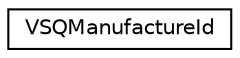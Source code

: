 digraph "Graphical Class Hierarchy"
{
 // LATEX_PDF_SIZE
  edge [fontname="Helvetica",fontsize="10",labelfontname="Helvetica",labelfontsize="10"];
  node [fontname="Helvetica",fontsize="10",shape=record];
  rankdir="LR";
  Node0 [label="VSQManufactureId",height=0.2,width=0.4,color="black", fillcolor="white", style="filled",URL="$class_v_s_q_manufacture_id.html",tooltip="Manufacture identifier."];
}
